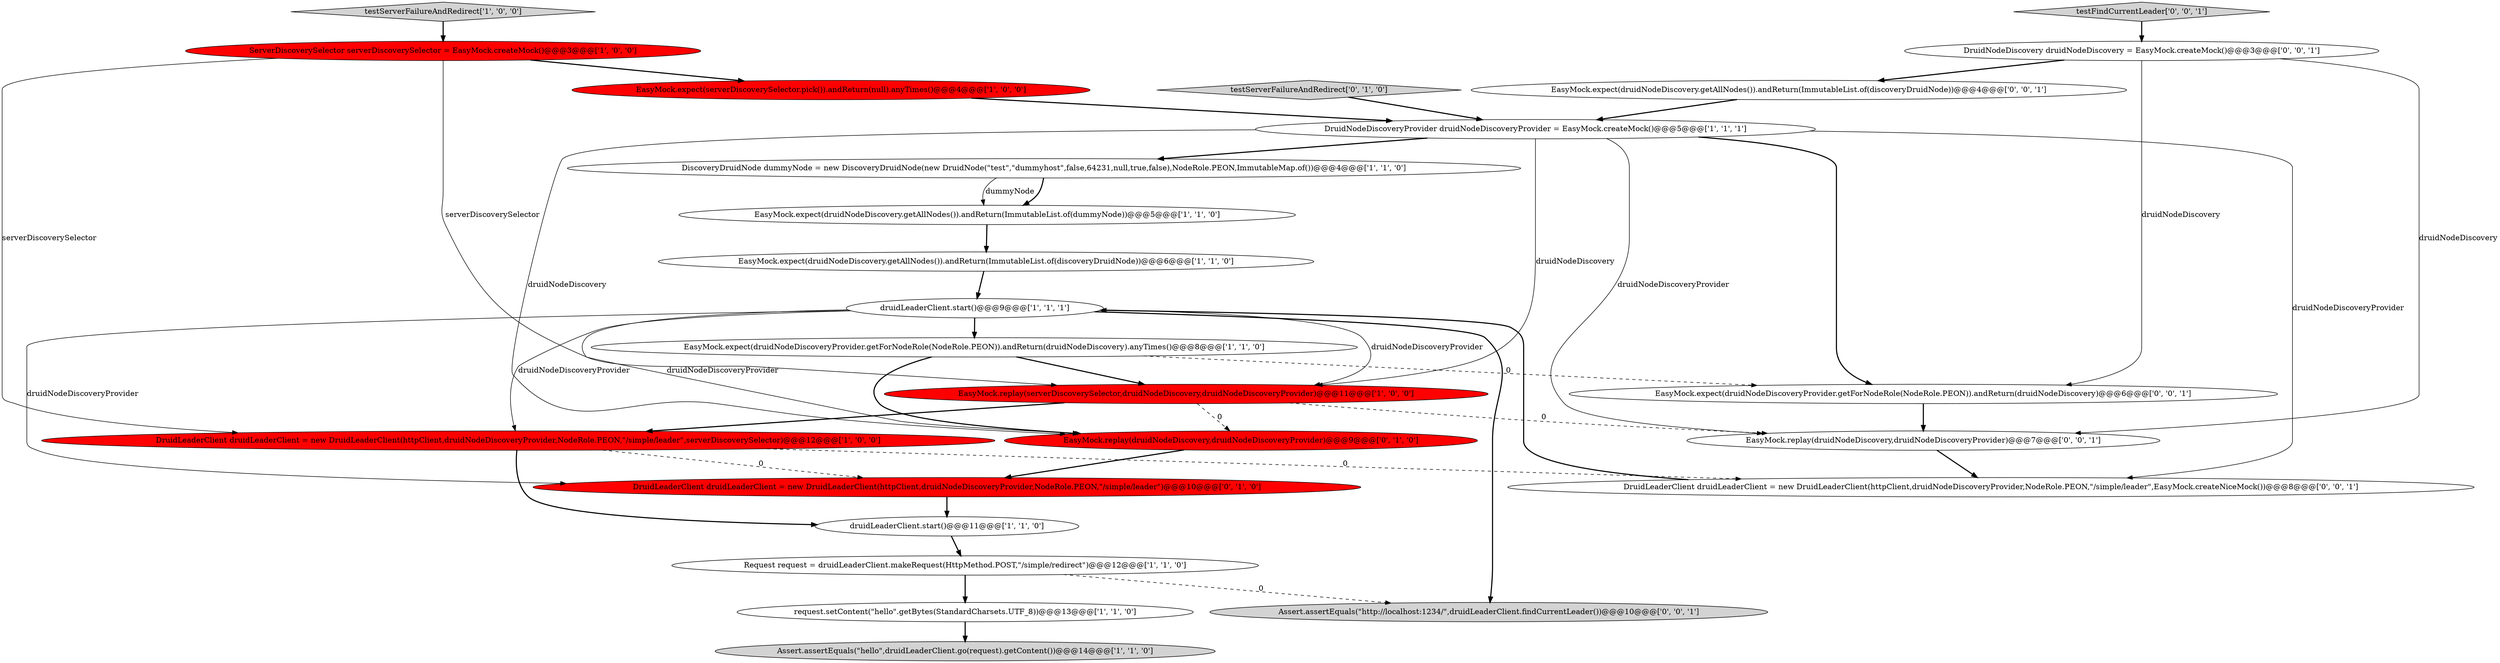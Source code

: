 digraph {
0 [style = filled, label = "druidLeaderClient.start()@@@9@@@['1', '1', '1']", fillcolor = white, shape = ellipse image = "AAA0AAABBB1BBB"];
9 [style = filled, label = "DruidLeaderClient druidLeaderClient = new DruidLeaderClient(httpClient,druidNodeDiscoveryProvider,NodeRole.PEON,\"/simple/leader\",serverDiscoverySelector)@@@12@@@['1', '0', '0']", fillcolor = red, shape = ellipse image = "AAA1AAABBB1BBB"];
18 [style = filled, label = "EasyMock.replay(druidNodeDiscovery,druidNodeDiscoveryProvider)@@@7@@@['0', '0', '1']", fillcolor = white, shape = ellipse image = "AAA0AAABBB3BBB"];
7 [style = filled, label = "DruidNodeDiscoveryProvider druidNodeDiscoveryProvider = EasyMock.createMock()@@@5@@@['1', '1', '1']", fillcolor = white, shape = ellipse image = "AAA0AAABBB1BBB"];
13 [style = filled, label = "testServerFailureAndRedirect['1', '0', '0']", fillcolor = lightgray, shape = diamond image = "AAA0AAABBB1BBB"];
22 [style = filled, label = "Assert.assertEquals(\"http://localhost:1234/\",druidLeaderClient.findCurrentLeader())@@@10@@@['0', '0', '1']", fillcolor = lightgray, shape = ellipse image = "AAA0AAABBB3BBB"];
8 [style = filled, label = "EasyMock.expect(druidNodeDiscovery.getAllNodes()).andReturn(ImmutableList.of(discoveryDruidNode))@@@6@@@['1', '1', '0']", fillcolor = white, shape = ellipse image = "AAA0AAABBB1BBB"];
17 [style = filled, label = "EasyMock.replay(druidNodeDiscovery,druidNodeDiscoveryProvider)@@@9@@@['0', '1', '0']", fillcolor = red, shape = ellipse image = "AAA1AAABBB2BBB"];
3 [style = filled, label = "DiscoveryDruidNode dummyNode = new DiscoveryDruidNode(new DruidNode(\"test\",\"dummyhost\",false,64231,null,true,false),NodeRole.PEON,ImmutableMap.of())@@@4@@@['1', '1', '0']", fillcolor = white, shape = ellipse image = "AAA0AAABBB1BBB"];
5 [style = filled, label = "Request request = druidLeaderClient.makeRequest(HttpMethod.POST,\"/simple/redirect\")@@@12@@@['1', '1', '0']", fillcolor = white, shape = ellipse image = "AAA0AAABBB1BBB"];
23 [style = filled, label = "EasyMock.expect(druidNodeDiscovery.getAllNodes()).andReturn(ImmutableList.of(discoveryDruidNode))@@@4@@@['0', '0', '1']", fillcolor = white, shape = ellipse image = "AAA0AAABBB3BBB"];
14 [style = filled, label = "EasyMock.expect(druidNodeDiscovery.getAllNodes()).andReturn(ImmutableList.of(dummyNode))@@@5@@@['1', '1', '0']", fillcolor = white, shape = ellipse image = "AAA0AAABBB1BBB"];
6 [style = filled, label = "Assert.assertEquals(\"hello\",druidLeaderClient.go(request).getContent())@@@14@@@['1', '1', '0']", fillcolor = lightgray, shape = ellipse image = "AAA0AAABBB1BBB"];
10 [style = filled, label = "EasyMock.replay(serverDiscoverySelector,druidNodeDiscovery,druidNodeDiscoveryProvider)@@@11@@@['1', '0', '0']", fillcolor = red, shape = ellipse image = "AAA1AAABBB1BBB"];
2 [style = filled, label = "ServerDiscoverySelector serverDiscoverySelector = EasyMock.createMock()@@@3@@@['1', '0', '0']", fillcolor = red, shape = ellipse image = "AAA1AAABBB1BBB"];
24 [style = filled, label = "testFindCurrentLeader['0', '0', '1']", fillcolor = lightgray, shape = diamond image = "AAA0AAABBB3BBB"];
11 [style = filled, label = "EasyMock.expect(druidNodeDiscoveryProvider.getForNodeRole(NodeRole.PEON)).andReturn(druidNodeDiscovery).anyTimes()@@@8@@@['1', '1', '0']", fillcolor = white, shape = ellipse image = "AAA0AAABBB1BBB"];
1 [style = filled, label = "EasyMock.expect(serverDiscoverySelector.pick()).andReturn(null).anyTimes()@@@4@@@['1', '0', '0']", fillcolor = red, shape = ellipse image = "AAA1AAABBB1BBB"];
19 [style = filled, label = "DruidLeaderClient druidLeaderClient = new DruidLeaderClient(httpClient,druidNodeDiscoveryProvider,NodeRole.PEON,\"/simple/leader\",EasyMock.createNiceMock())@@@8@@@['0', '0', '1']", fillcolor = white, shape = ellipse image = "AAA0AAABBB3BBB"];
4 [style = filled, label = "druidLeaderClient.start()@@@11@@@['1', '1', '0']", fillcolor = white, shape = ellipse image = "AAA0AAABBB1BBB"];
16 [style = filled, label = "testServerFailureAndRedirect['0', '1', '0']", fillcolor = lightgray, shape = diamond image = "AAA0AAABBB2BBB"];
15 [style = filled, label = "DruidLeaderClient druidLeaderClient = new DruidLeaderClient(httpClient,druidNodeDiscoveryProvider,NodeRole.PEON,\"/simple/leader\")@@@10@@@['0', '1', '0']", fillcolor = red, shape = ellipse image = "AAA1AAABBB2BBB"];
20 [style = filled, label = "EasyMock.expect(druidNodeDiscoveryProvider.getForNodeRole(NodeRole.PEON)).andReturn(druidNodeDiscovery)@@@6@@@['0', '0', '1']", fillcolor = white, shape = ellipse image = "AAA0AAABBB3BBB"];
12 [style = filled, label = "request.setContent(\"hello\".getBytes(StandardCharsets.UTF_8))@@@13@@@['1', '1', '0']", fillcolor = white, shape = ellipse image = "AAA0AAABBB1BBB"];
21 [style = filled, label = "DruidNodeDiscovery druidNodeDiscovery = EasyMock.createMock()@@@3@@@['0', '0', '1']", fillcolor = white, shape = ellipse image = "AAA0AAABBB3BBB"];
0->9 [style = solid, label="druidNodeDiscoveryProvider"];
11->20 [style = dashed, label="0"];
2->1 [style = bold, label=""];
9->4 [style = bold, label=""];
3->14 [style = bold, label=""];
7->18 [style = solid, label="druidNodeDiscoveryProvider"];
16->7 [style = bold, label=""];
18->19 [style = bold, label=""];
3->14 [style = solid, label="dummyNode"];
0->11 [style = bold, label=""];
2->10 [style = solid, label="serverDiscoverySelector"];
7->20 [style = bold, label=""];
12->6 [style = bold, label=""];
1->7 [style = bold, label=""];
7->3 [style = bold, label=""];
19->0 [style = bold, label=""];
8->0 [style = bold, label=""];
20->18 [style = bold, label=""];
9->19 [style = dashed, label="0"];
2->9 [style = solid, label="serverDiscoverySelector"];
5->12 [style = bold, label=""];
24->21 [style = bold, label=""];
11->10 [style = bold, label=""];
0->22 [style = bold, label=""];
15->4 [style = bold, label=""];
17->15 [style = bold, label=""];
10->17 [style = dashed, label="0"];
11->17 [style = bold, label=""];
21->20 [style = solid, label="druidNodeDiscovery"];
7->17 [style = solid, label="druidNodeDiscovery"];
14->8 [style = bold, label=""];
10->9 [style = bold, label=""];
23->7 [style = bold, label=""];
21->18 [style = solid, label="druidNodeDiscovery"];
0->17 [style = solid, label="druidNodeDiscoveryProvider"];
0->10 [style = solid, label="druidNodeDiscoveryProvider"];
7->19 [style = solid, label="druidNodeDiscoveryProvider"];
0->15 [style = solid, label="druidNodeDiscoveryProvider"];
7->10 [style = solid, label="druidNodeDiscovery"];
4->5 [style = bold, label=""];
10->18 [style = dashed, label="0"];
9->15 [style = dashed, label="0"];
13->2 [style = bold, label=""];
21->23 [style = bold, label=""];
5->22 [style = dashed, label="0"];
}
